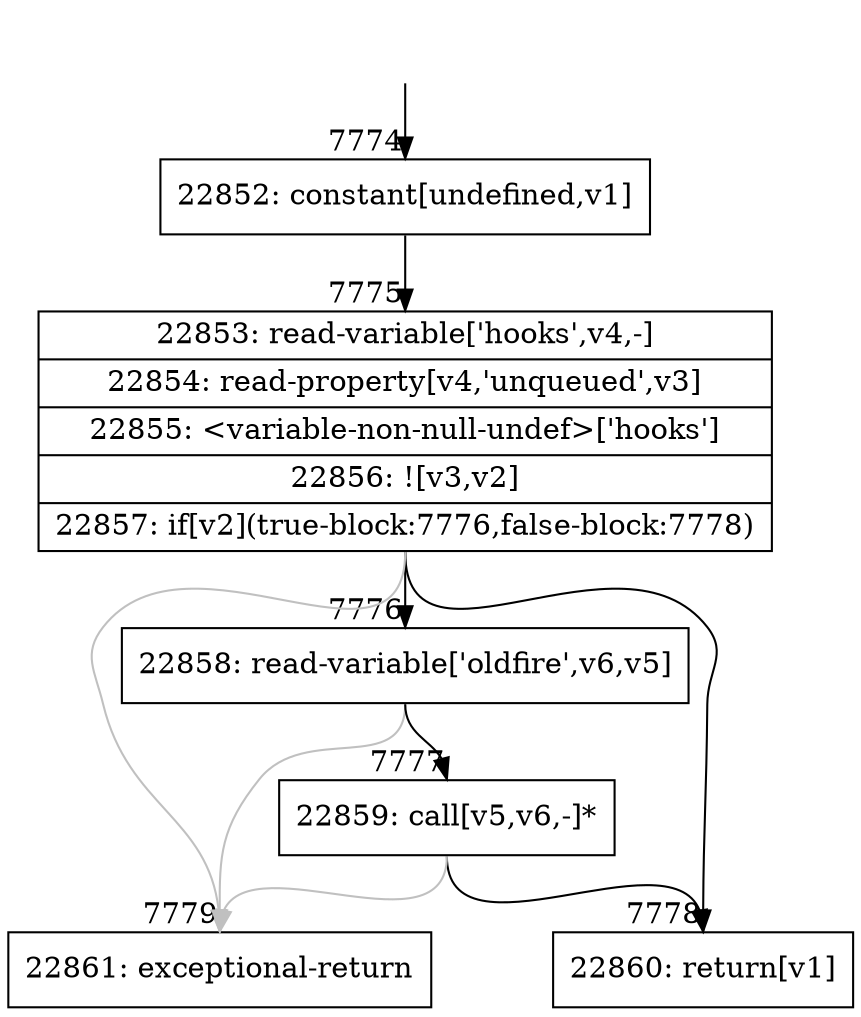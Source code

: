 digraph {
rankdir="TD"
BB_entry499[shape=none,label=""];
BB_entry499 -> BB7774 [tailport=s, headport=n, headlabel="    7774"]
BB7774 [shape=record label="{22852: constant[undefined,v1]}" ] 
BB7774 -> BB7775 [tailport=s, headport=n, headlabel="      7775"]
BB7775 [shape=record label="{22853: read-variable['hooks',v4,-]|22854: read-property[v4,'unqueued',v3]|22855: \<variable-non-null-undef\>['hooks']|22856: ![v3,v2]|22857: if[v2](true-block:7776,false-block:7778)}" ] 
BB7775 -> BB7776 [tailport=s, headport=n, headlabel="      7776"]
BB7775 -> BB7778 [tailport=s, headport=n, headlabel="      7778"]
BB7775 -> BB7779 [tailport=s, headport=n, color=gray, headlabel="      7779"]
BB7776 [shape=record label="{22858: read-variable['oldfire',v6,v5]}" ] 
BB7776 -> BB7777 [tailport=s, headport=n, headlabel="      7777"]
BB7776 -> BB7779 [tailport=s, headport=n, color=gray]
BB7777 [shape=record label="{22859: call[v5,v6,-]*}" ] 
BB7777 -> BB7778 [tailport=s, headport=n]
BB7777 -> BB7779 [tailport=s, headport=n, color=gray]
BB7778 [shape=record label="{22860: return[v1]}" ] 
BB7779 [shape=record label="{22861: exceptional-return}" ] 
}
